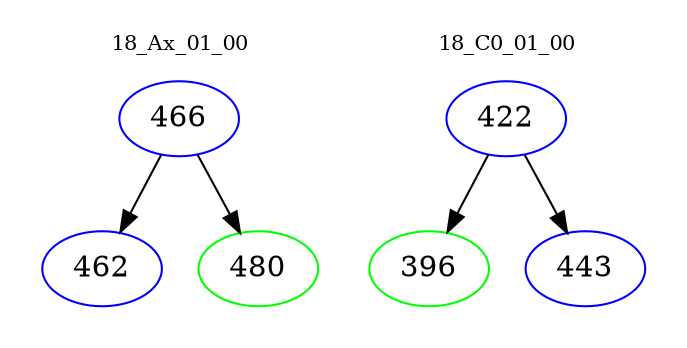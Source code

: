 digraph{
subgraph cluster_0 {
color = white
label = "18_Ax_01_00";
fontsize=10;
T0_466 [label="466", color="blue"]
T0_466 -> T0_462 [color="black"]
T0_462 [label="462", color="blue"]
T0_466 -> T0_480 [color="black"]
T0_480 [label="480", color="green"]
}
subgraph cluster_1 {
color = white
label = "18_C0_01_00";
fontsize=10;
T1_422 [label="422", color="blue"]
T1_422 -> T1_396 [color="black"]
T1_396 [label="396", color="green"]
T1_422 -> T1_443 [color="black"]
T1_443 [label="443", color="blue"]
}
}
